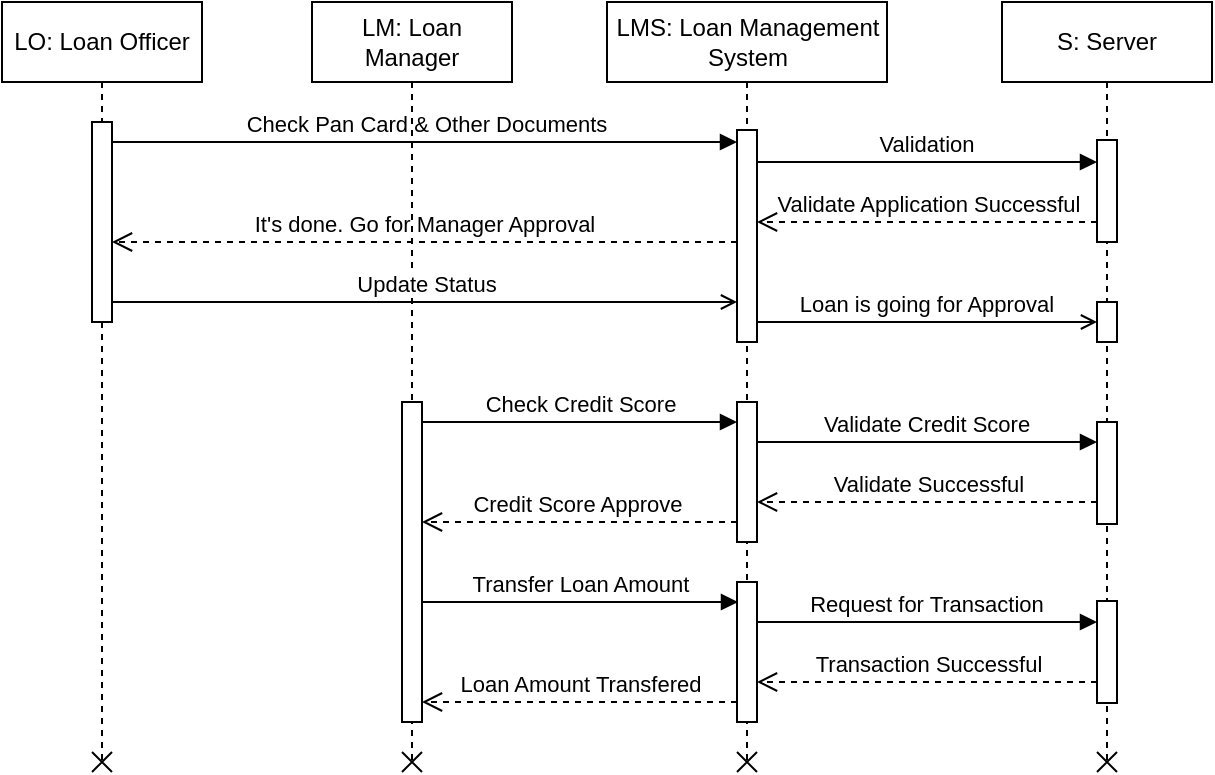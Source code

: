 <mxfile version="24.5.3" type="device">
  <diagram name="Page-1" id="mWNHxL_YGE1w52OcmyZa">
    <mxGraphModel dx="724" dy="428" grid="1" gridSize="10" guides="1" tooltips="1" connect="1" arrows="1" fold="1" page="1" pageScale="1" pageWidth="750" pageHeight="950" math="0" shadow="0">
      <root>
        <mxCell id="0" />
        <mxCell id="1" parent="0" />
        <mxCell id="ZKUuPcb6gNQdZHxXDLeS-1" value="LMS: Loan Management System" style="shape=umlLifeline;perimeter=lifelinePerimeter;whiteSpace=wrap;html=1;container=0;dropTarget=0;collapsible=0;recursiveResize=0;outlineConnect=0;portConstraint=eastwest;newEdgeStyle={&quot;edgeStyle&quot;:&quot;elbowEdgeStyle&quot;,&quot;elbow&quot;:&quot;vertical&quot;,&quot;curved&quot;:0,&quot;rounded&quot;:0};" vertex="1" parent="1">
          <mxGeometry x="342.5" y="40" width="140" height="380" as="geometry" />
        </mxCell>
        <mxCell id="ZKUuPcb6gNQdZHxXDLeS-2" value="&lt;span style=&quot;color: rgba(0, 0, 0, 0); font-family: monospace; font-size: 0px; text-align: start;&quot;&gt;%3CmxGraphModel%3E%3Croot%3E%3CmxCell%20id%3D%220%22%2F%3E%3CmxCell%20id%3D%221%22%20parent%3D%220%22%2F%3E%3CmxCell%20id%3D%222%22%20value%3D%22Approve%26lt%3Bspan%20style%3D%26quot%3Bcolor%3A%20rgba(0%2C%200%2C%200%2C%200)%3B%20font-family%3A%20monospace%3B%20font-size%3A%200px%3B%20text-align%3A%20start%3B%20background-color%3A%20rgb(251%2C%20251%2C%20251)%3B%26quot%3B%26gt%3B%253CmxGraphModel%253E%253Croot%253E%253CmxCell%2520id%253D%25220%2522%252F%253E%253CmxCell%2520id%253D%25221%2522%2520parent%253D%25220%2522%252F%253E%253CmxCell%2520id%253D%25222%2522%2520value%253D%2522return%2522%2520style%253D%2522html%253D1%253BverticalAlign%253Dbottom%253BendArrow%253Dopen%253Bdashed%253D1%253BendSize%253D8%253BedgeStyle%253DelbowEdgeStyle%253Belbow%253Dvertical%253Bcurved%253D0%253Brounded%253D0%253B%2522%2520edge%253D%25221%2522%2520parent%253D%25221%2522%253E%253CmxGeometry%2520relative%253D%25221%2522%2520as%253D%2522geometry%2522%253E%253CmxPoint%2520x%253D%252295%2522%2520y%253D%2522280%2522%2520as%253D%2522targetPoint%2522%252F%253E%253CArray%2520as%253D%2522points%2522%253E%253CmxPoint%2520x%253D%2522190%2522%2520y%253D%2522280%2522%252F%253E%253C%252FArray%253E%253CmxPoint%2520x%253D%2522300%2522%2520y%253D%2522270%2522%2520as%253D%2522sourcePoint%2522%252F%253E%253C%252FmxGeometry%253E%253C%252FmxCell%253E%253C%252Froot%253E%253C%252FmxGraphModel%253E%26lt%3B%2Fspan%26gt%3B%22%20style%3D%22html%3D1%3BverticalAlign%3Dbottom%3BendArrow%3Dopen%3Bdashed%3D1%3BendSize%3D8%3BedgeStyle%3DelbowEdgeStyle%3Belbow%3Dvertical%3Bcurved%3D0%3Brounded%3D0%3B%22%20edge%3D%221%22%20parent%3D%221%22%3E%3CmxGeometry%20relative%3D%221%22%20as%3D%22geometry%22%3E%3CmxPoint%20x%3D%22305%22%20y%3D%22140%22%20as%3D%22targetPoint%22%2F%3E%3CArray%20as%3D%22points%22%3E%3CmxPoint%20x%3D%22365%22%20y%3D%22140%22%2F%3E%3C%2FArray%3E%3CmxPoint%20x%3D%22473%22%20y%3D%22140%22%20as%3D%22sourcePoint%22%2F%3E%3C%2FmxGeometry%3E%3C%2FmxCell%3E%3C%2Froot%3E%3C%2FmxGraphModel%3E&lt;/span&gt;" style="html=1;points=[];perimeter=orthogonalPerimeter;outlineConnect=0;targetShapes=umlLifeline;portConstraint=eastwest;newEdgeStyle={&quot;edgeStyle&quot;:&quot;elbowEdgeStyle&quot;,&quot;elbow&quot;:&quot;vertical&quot;,&quot;curved&quot;:0,&quot;rounded&quot;:0};" vertex="1" parent="ZKUuPcb6gNQdZHxXDLeS-1">
          <mxGeometry x="65" y="64" width="10" height="106" as="geometry" />
        </mxCell>
        <mxCell id="ZKUuPcb6gNQdZHxXDLeS-40" value="&lt;span style=&quot;color: rgba(0, 0, 0, 0); font-family: monospace; font-size: 0px; text-align: start;&quot;&gt;%3CmxGraphModel%3E%3Croot%3E%3CmxCell%20id%3D%220%22%2F%3E%3CmxCell%20id%3D%221%22%20parent%3D%220%22%2F%3E%3CmxCell%20id%3D%222%22%20value%3D%22Approve%26lt%3Bspan%20style%3D%26quot%3Bcolor%3A%20rgba(0%2C%200%2C%200%2C%200)%3B%20font-family%3A%20monospace%3B%20font-size%3A%200px%3B%20text-align%3A%20start%3B%20background-color%3A%20rgb(251%2C%20251%2C%20251)%3B%26quot%3B%26gt%3B%253CmxGraphModel%253E%253Croot%253E%253CmxCell%2520id%253D%25220%2522%252F%253E%253CmxCell%2520id%253D%25221%2522%2520parent%253D%25220%2522%252F%253E%253CmxCell%2520id%253D%25222%2522%2520value%253D%2522return%2522%2520style%253D%2522html%253D1%253BverticalAlign%253Dbottom%253BendArrow%253Dopen%253Bdashed%253D1%253BendSize%253D8%253BedgeStyle%253DelbowEdgeStyle%253Belbow%253Dvertical%253Bcurved%253D0%253Brounded%253D0%253B%2522%2520edge%253D%25221%2522%2520parent%253D%25221%2522%253E%253CmxGeometry%2520relative%253D%25221%2522%2520as%253D%2522geometry%2522%253E%253CmxPoint%2520x%253D%252295%2522%2520y%253D%2522280%2522%2520as%253D%2522targetPoint%2522%252F%253E%253CArray%2520as%253D%2522points%2522%253E%253CmxPoint%2520x%253D%2522190%2522%2520y%253D%2522280%2522%252F%253E%253C%252FArray%253E%253CmxPoint%2520x%253D%2522300%2522%2520y%253D%2522270%2522%2520as%253D%2522sourcePoint%2522%252F%253E%253C%252FmxGeometry%253E%253C%252FmxCell%253E%253C%252Froot%253E%253C%252FmxGraphModel%253E%26lt%3B%2Fspan%26gt%3B%22%20style%3D%22html%3D1%3BverticalAlign%3Dbottom%3BendArrow%3Dopen%3Bdashed%3D1%3BendSize%3D8%3BedgeStyle%3DelbowEdgeStyle%3Belbow%3Dvertical%3Bcurved%3D0%3Brounded%3D0%3B%22%20edge%3D%221%22%20parent%3D%221%22%3E%3CmxGeometry%20relative%3D%221%22%20as%3D%22geometry%22%3E%3CmxPoint%20x%3D%22305%22%20y%3D%22140%22%20as%3D%22targetPoint%22%2F%3E%3CArray%20as%3D%22points%22%3E%3CmxPoint%20x%3D%22365%22%20y%3D%22140%22%2F%3E%3C%2FArray%3E%3CmxPoint%20x%3D%22473%22%20y%3D%22140%22%20as%3D%22sourcePoint%22%2F%3E%3C%2FmxGeometry%3E%3C%2FmxCell%3E%3C%2Froot%3E%3C%2FmxGraphModel%3E&lt;/span&gt;" style="html=1;points=[];perimeter=orthogonalPerimeter;outlineConnect=0;targetShapes=umlLifeline;portConstraint=eastwest;newEdgeStyle={&quot;edgeStyle&quot;:&quot;elbowEdgeStyle&quot;,&quot;elbow&quot;:&quot;vertical&quot;,&quot;curved&quot;:0,&quot;rounded&quot;:0};" vertex="1" parent="ZKUuPcb6gNQdZHxXDLeS-1">
          <mxGeometry x="65" y="200" width="10" height="70" as="geometry" />
        </mxCell>
        <mxCell id="ZKUuPcb6gNQdZHxXDLeS-46" value="&lt;span style=&quot;color: rgba(0, 0, 0, 0); font-family: monospace; font-size: 0px; text-align: start;&quot;&gt;%3CmxGraphModel%3E%3Croot%3E%3CmxCell%20id%3D%220%22%2F%3E%3CmxCell%20id%3D%221%22%20parent%3D%220%22%2F%3E%3CmxCell%20id%3D%222%22%20value%3D%22Approve%26lt%3Bspan%20style%3D%26quot%3Bcolor%3A%20rgba(0%2C%200%2C%200%2C%200)%3B%20font-family%3A%20monospace%3B%20font-size%3A%200px%3B%20text-align%3A%20start%3B%20background-color%3A%20rgb(251%2C%20251%2C%20251)%3B%26quot%3B%26gt%3B%253CmxGraphModel%253E%253Croot%253E%253CmxCell%2520id%253D%25220%2522%252F%253E%253CmxCell%2520id%253D%25221%2522%2520parent%253D%25220%2522%252F%253E%253CmxCell%2520id%253D%25222%2522%2520value%253D%2522return%2522%2520style%253D%2522html%253D1%253BverticalAlign%253Dbottom%253BendArrow%253Dopen%253Bdashed%253D1%253BendSize%253D8%253BedgeStyle%253DelbowEdgeStyle%253Belbow%253Dvertical%253Bcurved%253D0%253Brounded%253D0%253B%2522%2520edge%253D%25221%2522%2520parent%253D%25221%2522%253E%253CmxGeometry%2520relative%253D%25221%2522%2520as%253D%2522geometry%2522%253E%253CmxPoint%2520x%253D%252295%2522%2520y%253D%2522280%2522%2520as%253D%2522targetPoint%2522%252F%253E%253CArray%2520as%253D%2522points%2522%253E%253CmxPoint%2520x%253D%2522190%2522%2520y%253D%2522280%2522%252F%253E%253C%252FArray%253E%253CmxPoint%2520x%253D%2522300%2522%2520y%253D%2522270%2522%2520as%253D%2522sourcePoint%2522%252F%253E%253C%252FmxGeometry%253E%253C%252FmxCell%253E%253C%252Froot%253E%253C%252FmxGraphModel%253E%26lt%3B%2Fspan%26gt%3B%22%20style%3D%22html%3D1%3BverticalAlign%3Dbottom%3BendArrow%3Dopen%3Bdashed%3D1%3BendSize%3D8%3BedgeStyle%3DelbowEdgeStyle%3Belbow%3Dvertical%3Bcurved%3D0%3Brounded%3D0%3B%22%20edge%3D%221%22%20parent%3D%221%22%3E%3CmxGeometry%20relative%3D%221%22%20as%3D%22geometry%22%3E%3CmxPoint%20x%3D%22305%22%20y%3D%22140%22%20as%3D%22targetPoint%22%2F%3E%3CArray%20as%3D%22points%22%3E%3CmxPoint%20x%3D%22365%22%20y%3D%22140%22%2F%3E%3C%2FArray%3E%3CmxPoint%20x%3D%22473%22%20y%3D%22140%22%20as%3D%22sourcePoint%22%2F%3E%3C%2FmxGeometry%3E%3C%2FmxCell%3E%3C%2Froot%3E%3C%2FmxGraphModel%3E&lt;/span&gt;" style="html=1;points=[];perimeter=orthogonalPerimeter;outlineConnect=0;targetShapes=umlLifeline;portConstraint=eastwest;newEdgeStyle={&quot;edgeStyle&quot;:&quot;elbowEdgeStyle&quot;,&quot;elbow&quot;:&quot;vertical&quot;,&quot;curved&quot;:0,&quot;rounded&quot;:0};" vertex="1" parent="ZKUuPcb6gNQdZHxXDLeS-1">
          <mxGeometry x="65" y="290" width="10" height="70" as="geometry" />
        </mxCell>
        <mxCell id="ZKUuPcb6gNQdZHxXDLeS-4" value="Check Pan Card &amp;amp; Other Documents" style="html=1;verticalAlign=bottom;endArrow=block;edgeStyle=elbowEdgeStyle;elbow=vertical;curved=0;rounded=0;" edge="1" parent="1" target="ZKUuPcb6gNQdZHxXDLeS-2">
          <mxGeometry relative="1" as="geometry">
            <mxPoint x="95" y="110" as="sourcePoint" />
            <Array as="points">
              <mxPoint x="180" y="110" />
            </Array>
            <mxPoint x="295" y="110" as="targetPoint" />
          </mxGeometry>
        </mxCell>
        <mxCell id="ZKUuPcb6gNQdZHxXDLeS-5" value="LO: Loan Officer" style="shape=umlLifeline;perimeter=lifelinePerimeter;whiteSpace=wrap;html=1;container=0;dropTarget=0;collapsible=0;recursiveResize=0;outlineConnect=0;portConstraint=eastwest;newEdgeStyle={&quot;edgeStyle&quot;:&quot;elbowEdgeStyle&quot;,&quot;elbow&quot;:&quot;vertical&quot;,&quot;curved&quot;:0,&quot;rounded&quot;:0};" vertex="1" parent="1">
          <mxGeometry x="40" y="40" width="100" height="380" as="geometry" />
        </mxCell>
        <mxCell id="ZKUuPcb6gNQdZHxXDLeS-6" value="" style="html=1;points=[];perimeter=orthogonalPerimeter;outlineConnect=0;targetShapes=umlLifeline;portConstraint=eastwest;newEdgeStyle={&quot;edgeStyle&quot;:&quot;elbowEdgeStyle&quot;,&quot;elbow&quot;:&quot;vertical&quot;,&quot;curved&quot;:0,&quot;rounded&quot;:0};" vertex="1" parent="ZKUuPcb6gNQdZHxXDLeS-5">
          <mxGeometry x="45" y="60" width="10" height="100" as="geometry" />
        </mxCell>
        <mxCell id="ZKUuPcb6gNQdZHxXDLeS-7" value="S: Server" style="shape=umlLifeline;perimeter=lifelinePerimeter;whiteSpace=wrap;html=1;container=0;dropTarget=0;collapsible=0;recursiveResize=0;outlineConnect=0;portConstraint=eastwest;newEdgeStyle={&quot;edgeStyle&quot;:&quot;elbowEdgeStyle&quot;,&quot;elbow&quot;:&quot;vertical&quot;,&quot;curved&quot;:0,&quot;rounded&quot;:0};" vertex="1" parent="1">
          <mxGeometry x="540" y="40" width="105" height="380" as="geometry" />
        </mxCell>
        <mxCell id="ZKUuPcb6gNQdZHxXDLeS-8" value="&lt;span style=&quot;color: rgba(0, 0, 0, 0); font-family: monospace; font-size: 0px; text-align: start;&quot;&gt;%3CmxGraphModel%3E%3Croot%3E%3CmxCell%20id%3D%220%22%2F%3E%3CmxCell%20id%3D%221%22%20parent%3D%220%22%2F%3E%3CmxCell%20id%3D%222%22%20value%3D%22Check%20Validation%22%20style%3D%22html%3D1%3BverticalAlign%3Dbottom%3BendArrow%3Dblock%3BedgeStyle%3DelbowEdgeStyle%3Belbow%3Dvertical%3Bcurved%3D0%3Brounded%3D0%3B%22%20edge%3D%221%22%20parent%3D%221%22%3E%3CmxGeometry%20relative%3D%221%22%20as%3D%22geometry%22%3E%3CmxPoint%20x%3D%22305%22%20y%3D%22116%22%20as%3D%22sourcePoint%22%2F%3E%3CArray%20as%3D%22points%22%3E%3CmxPoint%20x%3D%22375%22%20y%3D%22116%22%2F%3E%3C%2FArray%3E%3CmxPoint%20x%3D%22472.5%22%20y%3D%22116%22%20as%3D%22targetPoint%22%2F%3E%3C%2FmxGeometry%3E%3C%2FmxCell%3E%3C%2Froot%3E%3C%2FmxGraphModel%3E&lt;/span&gt;&lt;span style=&quot;color: rgba(0, 0, 0, 0); font-family: monospace; font-size: 0px; text-align: start;&quot;&gt;%3CmxGraphModel%3E%3Croot%3E%3CmxCell%20id%3D%220%22%2F%3E%3CmxCell%20id%3D%221%22%20parent%3D%220%22%2F%3E%3CmxCell%20id%3D%222%22%20value%3D%22Check%20Validation%22%20style%3D%22html%3D1%3BverticalAlign%3Dbottom%3BendArrow%3Dblock%3BedgeStyle%3DelbowEdgeStyle%3Belbow%3Dvertical%3Bcurved%3D0%3Brounded%3D0%3B%22%20edge%3D%221%22%20parent%3D%221%22%3E%3CmxGeometry%20relative%3D%221%22%20as%3D%22geometry%22%3E%3CmxPoint%20x%3D%22305%22%20y%3D%22116%22%20as%3D%22sourcePoint%22%2F%3E%3CArray%20as%3D%22points%22%3E%3CmxPoint%20x%3D%22375%22%20y%3D%22116%22%2F%3E%3C%2FArray%3E%3CmxPoint%20x%3D%22472.5%22%20y%3D%22116%22%20as%3D%22targetPoint%22%2F%3E%3C%2FmxGeometry%3E%3C%2FmxCell%3E%3C%2Froot%3E%3C%2FmxGraphModel%3E&lt;/span&gt;" style="html=1;points=[];perimeter=orthogonalPerimeter;outlineConnect=0;targetShapes=umlLifeline;portConstraint=eastwest;newEdgeStyle={&quot;edgeStyle&quot;:&quot;elbowEdgeStyle&quot;,&quot;elbow&quot;:&quot;vertical&quot;,&quot;curved&quot;:0,&quot;rounded&quot;:0};" vertex="1" parent="ZKUuPcb6gNQdZHxXDLeS-7">
          <mxGeometry x="47.5" y="69" width="10" height="51" as="geometry" />
        </mxCell>
        <mxCell id="ZKUuPcb6gNQdZHxXDLeS-37" value="&lt;span style=&quot;color: rgba(0, 0, 0, 0); font-family: monospace; font-size: 0px; text-align: start;&quot;&gt;%3CmxGraphModel%3E%3Croot%3E%3CmxCell%20id%3D%220%22%2F%3E%3CmxCell%20id%3D%221%22%20parent%3D%220%22%2F%3E%3CmxCell%20id%3D%222%22%20value%3D%22Check%20Validation%22%20style%3D%22html%3D1%3BverticalAlign%3Dbottom%3BendArrow%3Dblock%3BedgeStyle%3DelbowEdgeStyle%3Belbow%3Dvertical%3Bcurved%3D0%3Brounded%3D0%3B%22%20edge%3D%221%22%20parent%3D%221%22%3E%3CmxGeometry%20relative%3D%221%22%20as%3D%22geometry%22%3E%3CmxPoint%20x%3D%22305%22%20y%3D%22116%22%20as%3D%22sourcePoint%22%2F%3E%3CArray%20as%3D%22points%22%3E%3CmxPoint%20x%3D%22375%22%20y%3D%22116%22%2F%3E%3C%2FArray%3E%3CmxPoint%20x%3D%22472.5%22%20y%3D%22116%22%20as%3D%22targetPoint%22%2F%3E%3C%2FmxGeometry%3E%3C%2FmxCell%3E%3C%2Froot%3E%3C%2FmxGraphModel%3E&lt;/span&gt;&lt;span style=&quot;color: rgba(0, 0, 0, 0); font-family: monospace; font-size: 0px; text-align: start;&quot;&gt;%3CmxGraphModel%3E%3Croot%3E%3CmxCell%20id%3D%220%22%2F%3E%3CmxCell%20id%3D%221%22%20parent%3D%220%22%2F%3E%3CmxCell%20id%3D%222%22%20value%3D%22Check%20Validation%22%20style%3D%22html%3D1%3BverticalAlign%3Dbottom%3BendArrow%3Dblock%3BedgeStyle%3DelbowEdgeStyle%3Belbow%3Dvertical%3Bcurved%3D0%3Brounded%3D0%3B%22%20edge%3D%221%22%20parent%3D%221%22%3E%3CmxGeometry%20relative%3D%221%22%20as%3D%22geometry%22%3E%3CmxPoint%20x%3D%22305%22%20y%3D%22116%22%20as%3D%22sourcePoint%22%2F%3E%3CArray%20as%3D%22points%22%3E%3CmxPoint%20x%3D%22375%22%20y%3D%22116%22%2F%3E%3C%2FArray%3E%3CmxPoint%20x%3D%22472.5%22%20y%3D%22116%22%20as%3D%22targetPoint%22%2F%3E%3C%2FmxGeometry%3E%3C%2FmxCell%3E%3C%2Froot%3E%3C%2FmxGraphModel%3E&lt;/span&gt;" style="html=1;points=[];perimeter=orthogonalPerimeter;outlineConnect=0;targetShapes=umlLifeline;portConstraint=eastwest;newEdgeStyle={&quot;edgeStyle&quot;:&quot;elbowEdgeStyle&quot;,&quot;elbow&quot;:&quot;vertical&quot;,&quot;curved&quot;:0,&quot;rounded&quot;:0};" vertex="1" parent="ZKUuPcb6gNQdZHxXDLeS-7">
          <mxGeometry x="47.5" y="150" width="10" height="20" as="geometry" />
        </mxCell>
        <mxCell id="ZKUuPcb6gNQdZHxXDLeS-42" value="&lt;span style=&quot;color: rgba(0, 0, 0, 0); font-family: monospace; font-size: 0px; text-align: start;&quot;&gt;%3CmxGraphModel%3E%3Croot%3E%3CmxCell%20id%3D%220%22%2F%3E%3CmxCell%20id%3D%221%22%20parent%3D%220%22%2F%3E%3CmxCell%20id%3D%222%22%20value%3D%22Check%20Validation%22%20style%3D%22html%3D1%3BverticalAlign%3Dbottom%3BendArrow%3Dblock%3BedgeStyle%3DelbowEdgeStyle%3Belbow%3Dvertical%3Bcurved%3D0%3Brounded%3D0%3B%22%20edge%3D%221%22%20parent%3D%221%22%3E%3CmxGeometry%20relative%3D%221%22%20as%3D%22geometry%22%3E%3CmxPoint%20x%3D%22305%22%20y%3D%22116%22%20as%3D%22sourcePoint%22%2F%3E%3CArray%20as%3D%22points%22%3E%3CmxPoint%20x%3D%22375%22%20y%3D%22116%22%2F%3E%3C%2FArray%3E%3CmxPoint%20x%3D%22472.5%22%20y%3D%22116%22%20as%3D%22targetPoint%22%2F%3E%3C%2FmxGeometry%3E%3C%2FmxCell%3E%3C%2Froot%3E%3C%2FmxGraphModel%3E&lt;/span&gt;&lt;span style=&quot;color: rgba(0, 0, 0, 0); font-family: monospace; font-size: 0px; text-align: start;&quot;&gt;%3CmxGraphModel%3E%3Croot%3E%3CmxCell%20id%3D%220%22%2F%3E%3CmxCell%20id%3D%221%22%20parent%3D%220%22%2F%3E%3CmxCell%20id%3D%222%22%20value%3D%22Check%20Validation%22%20style%3D%22html%3D1%3BverticalAlign%3Dbottom%3BendArrow%3Dblock%3BedgeStyle%3DelbowEdgeStyle%3Belbow%3Dvertical%3Bcurved%3D0%3Brounded%3D0%3B%22%20edge%3D%221%22%20parent%3D%221%22%3E%3CmxGeometry%20relative%3D%221%22%20as%3D%22geometry%22%3E%3CmxPoint%20x%3D%22305%22%20y%3D%22116%22%20as%3D%22sourcePoint%22%2F%3E%3CArray%20as%3D%22points%22%3E%3CmxPoint%20x%3D%22375%22%20y%3D%22116%22%2F%3E%3C%2FArray%3E%3CmxPoint%20x%3D%22472.5%22%20y%3D%22116%22%20as%3D%22targetPoint%22%2F%3E%3C%2FmxGeometry%3E%3C%2FmxCell%3E%3C%2Froot%3E%3C%2FmxGraphModel%3E&lt;/span&gt;" style="html=1;points=[];perimeter=orthogonalPerimeter;outlineConnect=0;targetShapes=umlLifeline;portConstraint=eastwest;newEdgeStyle={&quot;edgeStyle&quot;:&quot;elbowEdgeStyle&quot;,&quot;elbow&quot;:&quot;vertical&quot;,&quot;curved&quot;:0,&quot;rounded&quot;:0};" vertex="1" parent="ZKUuPcb6gNQdZHxXDLeS-7">
          <mxGeometry x="47.5" y="210" width="10" height="51" as="geometry" />
        </mxCell>
        <mxCell id="ZKUuPcb6gNQdZHxXDLeS-48" value="&lt;span style=&quot;color: rgba(0, 0, 0, 0); font-family: monospace; font-size: 0px; text-align: start;&quot;&gt;%3CmxGraphModel%3E%3Croot%3E%3CmxCell%20id%3D%220%22%2F%3E%3CmxCell%20id%3D%221%22%20parent%3D%220%22%2F%3E%3CmxCell%20id%3D%222%22%20value%3D%22Check%20Validation%22%20style%3D%22html%3D1%3BverticalAlign%3Dbottom%3BendArrow%3Dblock%3BedgeStyle%3DelbowEdgeStyle%3Belbow%3Dvertical%3Bcurved%3D0%3Brounded%3D0%3B%22%20edge%3D%221%22%20parent%3D%221%22%3E%3CmxGeometry%20relative%3D%221%22%20as%3D%22geometry%22%3E%3CmxPoint%20x%3D%22305%22%20y%3D%22116%22%20as%3D%22sourcePoint%22%2F%3E%3CArray%20as%3D%22points%22%3E%3CmxPoint%20x%3D%22375%22%20y%3D%22116%22%2F%3E%3C%2FArray%3E%3CmxPoint%20x%3D%22472.5%22%20y%3D%22116%22%20as%3D%22targetPoint%22%2F%3E%3C%2FmxGeometry%3E%3C%2FmxCell%3E%3C%2Froot%3E%3C%2FmxGraphModel%3E&lt;/span&gt;&lt;span style=&quot;color: rgba(0, 0, 0, 0); font-family: monospace; font-size: 0px; text-align: start;&quot;&gt;%3CmxGraphModel%3E%3Croot%3E%3CmxCell%20id%3D%220%22%2F%3E%3CmxCell%20id%3D%221%22%20parent%3D%220%22%2F%3E%3CmxCell%20id%3D%222%22%20value%3D%22Check%20Validation%22%20style%3D%22html%3D1%3BverticalAlign%3Dbottom%3BendArrow%3Dblock%3BedgeStyle%3DelbowEdgeStyle%3Belbow%3Dvertical%3Bcurved%3D0%3Brounded%3D0%3B%22%20edge%3D%221%22%20parent%3D%221%22%3E%3CmxGeometry%20relative%3D%221%22%20as%3D%22geometry%22%3E%3CmxPoint%20x%3D%22305%22%20y%3D%22116%22%20as%3D%22sourcePoint%22%2F%3E%3CArray%20as%3D%22points%22%3E%3CmxPoint%20x%3D%22375%22%20y%3D%22116%22%2F%3E%3C%2FArray%3E%3CmxPoint%20x%3D%22472.5%22%20y%3D%22116%22%20as%3D%22targetPoint%22%2F%3E%3C%2FmxGeometry%3E%3C%2FmxCell%3E%3C%2Froot%3E%3C%2FmxGraphModel%3E&lt;/span&gt;" style="html=1;points=[];perimeter=orthogonalPerimeter;outlineConnect=0;targetShapes=umlLifeline;portConstraint=eastwest;newEdgeStyle={&quot;edgeStyle&quot;:&quot;elbowEdgeStyle&quot;,&quot;elbow&quot;:&quot;vertical&quot;,&quot;curved&quot;:0,&quot;rounded&quot;:0};" vertex="1" parent="ZKUuPcb6gNQdZHxXDLeS-7">
          <mxGeometry x="47.5" y="299.5" width="10" height="51" as="geometry" />
        </mxCell>
        <mxCell id="ZKUuPcb6gNQdZHxXDLeS-11" value="Validation" style="html=1;verticalAlign=bottom;endArrow=block;edgeStyle=elbowEdgeStyle;elbow=vertical;curved=0;rounded=0;" edge="1" parent="1" source="ZKUuPcb6gNQdZHxXDLeS-2" target="ZKUuPcb6gNQdZHxXDLeS-8">
          <mxGeometry x="-0.004" relative="1" as="geometry">
            <mxPoint x="420" y="120" as="sourcePoint" />
            <Array as="points">
              <mxPoint x="490" y="120" />
            </Array>
            <mxPoint x="587.5" y="120" as="targetPoint" />
            <mxPoint as="offset" />
          </mxGeometry>
        </mxCell>
        <mxCell id="ZKUuPcb6gNQdZHxXDLeS-13" value="It&#39;s done. Go for Manager Approval" style="html=1;verticalAlign=bottom;endArrow=open;dashed=1;endSize=8;elbow=vertical;rounded=0;" edge="1" parent="1">
          <mxGeometry relative="1" as="geometry">
            <mxPoint x="95" y="160" as="targetPoint" />
            <mxPoint x="407.5" y="160" as="sourcePoint" />
          </mxGeometry>
        </mxCell>
        <mxCell id="ZKUuPcb6gNQdZHxXDLeS-29" value="LM: Loan Manager" style="shape=umlLifeline;perimeter=lifelinePerimeter;whiteSpace=wrap;html=1;container=0;dropTarget=0;collapsible=0;recursiveResize=0;outlineConnect=0;portConstraint=eastwest;newEdgeStyle={&quot;edgeStyle&quot;:&quot;elbowEdgeStyle&quot;,&quot;elbow&quot;:&quot;vertical&quot;,&quot;curved&quot;:0,&quot;rounded&quot;:0};" vertex="1" parent="1">
          <mxGeometry x="195" y="40" width="100" height="380" as="geometry" />
        </mxCell>
        <mxCell id="ZKUuPcb6gNQdZHxXDLeS-39" value="" style="html=1;points=[];perimeter=orthogonalPerimeter;outlineConnect=0;targetShapes=umlLifeline;portConstraint=eastwest;newEdgeStyle={&quot;edgeStyle&quot;:&quot;elbowEdgeStyle&quot;,&quot;elbow&quot;:&quot;vertical&quot;,&quot;curved&quot;:0,&quot;rounded&quot;:0};" vertex="1" parent="ZKUuPcb6gNQdZHxXDLeS-29">
          <mxGeometry x="45" y="200" width="10" height="160" as="geometry" />
        </mxCell>
        <mxCell id="ZKUuPcb6gNQdZHxXDLeS-34" value="Validate Application Successful" style="html=1;verticalAlign=bottom;endArrow=open;dashed=1;endSize=8;elbow=vertical;rounded=0;" edge="1" parent="1" source="ZKUuPcb6gNQdZHxXDLeS-8" target="ZKUuPcb6gNQdZHxXDLeS-2">
          <mxGeometry relative="1" as="geometry">
            <mxPoint x="270" y="150" as="targetPoint" />
            <mxPoint x="582.5" y="150" as="sourcePoint" />
            <Array as="points">
              <mxPoint x="520" y="150" />
            </Array>
          </mxGeometry>
        </mxCell>
        <mxCell id="ZKUuPcb6gNQdZHxXDLeS-35" value="Update Status" style="html=1;verticalAlign=bottom;endArrow=open;edgeStyle=elbowEdgeStyle;elbow=vertical;curved=0;rounded=0;endFill=0;" edge="1" parent="1" source="ZKUuPcb6gNQdZHxXDLeS-6" target="ZKUuPcb6gNQdZHxXDLeS-2">
          <mxGeometry relative="1" as="geometry">
            <mxPoint x="105" y="190" as="sourcePoint" />
            <Array as="points">
              <mxPoint x="190" y="190" />
            </Array>
            <mxPoint x="418" y="190" as="targetPoint" />
          </mxGeometry>
        </mxCell>
        <mxCell id="ZKUuPcb6gNQdZHxXDLeS-38" value="Loan is going for Approval" style="html=1;verticalAlign=bottom;endArrow=open;edgeStyle=elbowEdgeStyle;elbow=vertical;curved=0;rounded=0;endFill=0;" edge="1" parent="1" source="ZKUuPcb6gNQdZHxXDLeS-2" target="ZKUuPcb6gNQdZHxXDLeS-37">
          <mxGeometry x="-0.004" relative="1" as="geometry">
            <mxPoint x="420" y="200" as="sourcePoint" />
            <Array as="points">
              <mxPoint x="492" y="200" />
            </Array>
            <mxPoint x="590" y="200" as="targetPoint" />
            <mxPoint as="offset" />
          </mxGeometry>
        </mxCell>
        <mxCell id="ZKUuPcb6gNQdZHxXDLeS-41" value="Check Credit Score" style="html=1;verticalAlign=bottom;endArrow=block;edgeStyle=elbowEdgeStyle;elbow=vertical;curved=0;rounded=0;" edge="1" parent="1" source="ZKUuPcb6gNQdZHxXDLeS-39" target="ZKUuPcb6gNQdZHxXDLeS-40">
          <mxGeometry x="-0.004" relative="1" as="geometry">
            <mxPoint x="250" y="250" as="sourcePoint" />
            <Array as="points">
              <mxPoint x="322" y="250" />
            </Array>
            <mxPoint x="420" y="250" as="targetPoint" />
            <mxPoint as="offset" />
          </mxGeometry>
        </mxCell>
        <mxCell id="ZKUuPcb6gNQdZHxXDLeS-43" value="Validate Credit Score" style="html=1;verticalAlign=bottom;endArrow=block;edgeStyle=elbowEdgeStyle;elbow=vertical;curved=0;rounded=0;" edge="1" parent="1" source="ZKUuPcb6gNQdZHxXDLeS-40" target="ZKUuPcb6gNQdZHxXDLeS-42">
          <mxGeometry x="-0.004" relative="1" as="geometry">
            <mxPoint x="420" y="260" as="sourcePoint" />
            <Array as="points">
              <mxPoint x="492" y="260" />
            </Array>
            <mxPoint x="590" y="260" as="targetPoint" />
            <mxPoint as="offset" />
          </mxGeometry>
        </mxCell>
        <mxCell id="ZKUuPcb6gNQdZHxXDLeS-44" value="Validate Successful" style="html=1;verticalAlign=bottom;endArrow=open;dashed=1;endSize=8;elbow=vertical;rounded=0;" edge="1" parent="1" source="ZKUuPcb6gNQdZHxXDLeS-42" target="ZKUuPcb6gNQdZHxXDLeS-40">
          <mxGeometry relative="1" as="geometry">
            <mxPoint x="420" y="290" as="targetPoint" />
            <mxPoint x="590" y="290" as="sourcePoint" />
            <Array as="points">
              <mxPoint x="522" y="290" />
            </Array>
          </mxGeometry>
        </mxCell>
        <mxCell id="ZKUuPcb6gNQdZHxXDLeS-45" value="Credit Score Approve&amp;nbsp;" style="html=1;verticalAlign=bottom;endArrow=open;dashed=1;endSize=8;elbow=vertical;rounded=0;" edge="1" parent="1" source="ZKUuPcb6gNQdZHxXDLeS-40" target="ZKUuPcb6gNQdZHxXDLeS-39">
          <mxGeometry relative="1" as="geometry">
            <mxPoint x="250" y="300" as="targetPoint" />
            <mxPoint x="420" y="300" as="sourcePoint" />
            <Array as="points">
              <mxPoint x="354" y="300" />
            </Array>
          </mxGeometry>
        </mxCell>
        <mxCell id="ZKUuPcb6gNQdZHxXDLeS-47" value="Transfer Loan Amount" style="html=1;verticalAlign=bottom;endArrow=block;edgeStyle=elbowEdgeStyle;elbow=vertical;curved=0;rounded=0;" edge="1" parent="1">
          <mxGeometry x="-0.004" relative="1" as="geometry">
            <mxPoint x="250" y="340" as="sourcePoint" />
            <Array as="points">
              <mxPoint x="322" y="340" />
            </Array>
            <mxPoint x="408" y="340" as="targetPoint" />
            <mxPoint as="offset" />
          </mxGeometry>
        </mxCell>
        <mxCell id="ZKUuPcb6gNQdZHxXDLeS-49" value="Request for Transaction" style="html=1;verticalAlign=bottom;endArrow=block;edgeStyle=elbowEdgeStyle;elbow=vertical;curved=0;rounded=0;" edge="1" parent="1" source="ZKUuPcb6gNQdZHxXDLeS-46" target="ZKUuPcb6gNQdZHxXDLeS-48">
          <mxGeometry x="-0.004" relative="1" as="geometry">
            <mxPoint x="420" y="350" as="sourcePoint" />
            <Array as="points">
              <mxPoint x="494" y="350" />
            </Array>
            <mxPoint x="590" y="350" as="targetPoint" />
            <mxPoint as="offset" />
          </mxGeometry>
        </mxCell>
        <mxCell id="ZKUuPcb6gNQdZHxXDLeS-50" value="Transaction Successful" style="html=1;verticalAlign=bottom;endArrow=open;dashed=1;endSize=8;elbow=vertical;rounded=0;" edge="1" parent="1" source="ZKUuPcb6gNQdZHxXDLeS-48" target="ZKUuPcb6gNQdZHxXDLeS-46">
          <mxGeometry relative="1" as="geometry">
            <mxPoint x="420" y="380" as="targetPoint" />
            <mxPoint x="580" y="380" as="sourcePoint" />
            <Array as="points">
              <mxPoint x="514" y="380" />
            </Array>
          </mxGeometry>
        </mxCell>
        <mxCell id="ZKUuPcb6gNQdZHxXDLeS-51" value="Loan Amount Transfered" style="html=1;verticalAlign=bottom;endArrow=open;dashed=1;endSize=8;elbow=vertical;rounded=0;" edge="1" parent="1" source="ZKUuPcb6gNQdZHxXDLeS-46" target="ZKUuPcb6gNQdZHxXDLeS-39">
          <mxGeometry x="-0.002" relative="1" as="geometry">
            <mxPoint x="250" y="390" as="targetPoint" />
            <mxPoint x="408" y="390" as="sourcePoint" />
            <Array as="points">
              <mxPoint x="354" y="390" />
            </Array>
            <mxPoint as="offset" />
          </mxGeometry>
        </mxCell>
        <mxCell id="ZKUuPcb6gNQdZHxXDLeS-52" value="" style="shape=mxgraph.sysml.x;" vertex="1" parent="1">
          <mxGeometry x="85" y="415" width="10" height="10" as="geometry" />
        </mxCell>
        <mxCell id="ZKUuPcb6gNQdZHxXDLeS-54" value="" style="shape=mxgraph.sysml.x;" vertex="1" parent="1">
          <mxGeometry x="240" y="415" width="10" height="10" as="geometry" />
        </mxCell>
        <mxCell id="ZKUuPcb6gNQdZHxXDLeS-55" value="" style="shape=mxgraph.sysml.x;" vertex="1" parent="1">
          <mxGeometry x="407.5" y="415" width="10" height="10" as="geometry" />
        </mxCell>
        <mxCell id="ZKUuPcb6gNQdZHxXDLeS-56" value="" style="shape=mxgraph.sysml.x;" vertex="1" parent="1">
          <mxGeometry x="587.5" y="415" width="10" height="10" as="geometry" />
        </mxCell>
      </root>
    </mxGraphModel>
  </diagram>
</mxfile>
